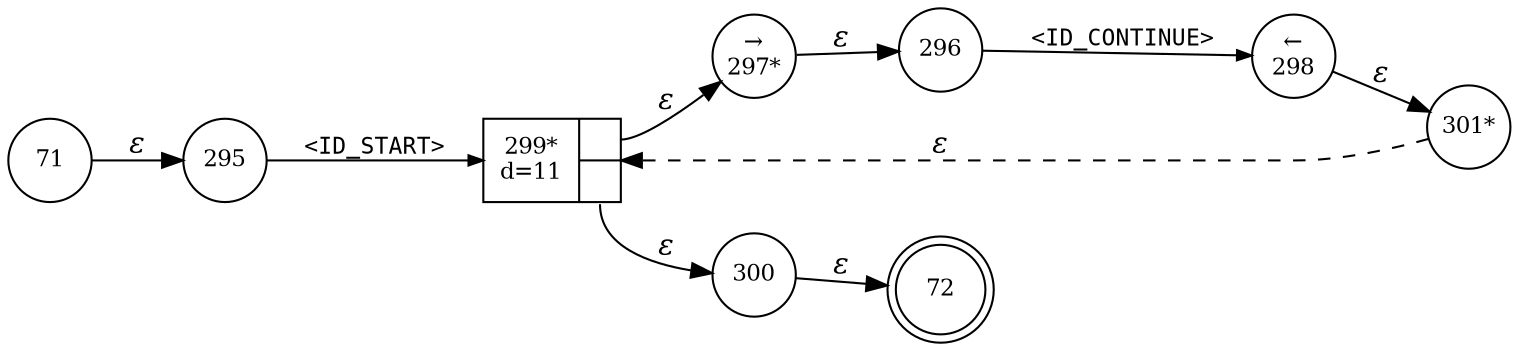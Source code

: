digraph ATN {
rankdir=LR;
s72[fontsize=11, label="72", shape=doublecircle, fixedsize=true, width=.6];
s71[fontsize=11,label="71", shape=circle, fixedsize=true, width=.55, peripheries=1];
s295[fontsize=11,label="295", shape=circle, fixedsize=true, width=.55, peripheries=1];
s296[fontsize=11,label="296", shape=circle, fixedsize=true, width=.55, peripheries=1];
s297[fontsize=11,label="&rarr;\n297*", shape=circle, fixedsize=true, width=.55, peripheries=1];
s298[fontsize=11,label="&larr;\n298", shape=circle, fixedsize=true, width=.55, peripheries=1];
s299[fontsize=11,label="{299*\nd=11|{<p0>|<p1>}}", shape=record, fixedsize=false, peripheries=1];
s300[fontsize=11,label="300", shape=circle, fixedsize=true, width=.55, peripheries=1];
s301[fontsize=11,label="301*", shape=circle, fixedsize=true, width=.55, peripheries=1];
s71 -> s295 [fontname="Times-Italic", label="&epsilon;"];
s295 -> s299 [fontsize=11, fontname="Courier", arrowsize=.7, label = "<ID_START>", arrowhead = normal];
s299:p0 -> s297 [fontname="Times-Italic", label="&epsilon;"];
s299:p1 -> s300 [fontname="Times-Italic", label="&epsilon;"];
s297 -> s296 [fontname="Times-Italic", label="&epsilon;"];
s300 -> s72 [fontname="Times-Italic", label="&epsilon;"];
s296 -> s298 [fontsize=11, fontname="Courier", arrowsize=.7, label = "<ID_CONTINUE>", arrowhead = normal];
s298 -> s301 [fontname="Times-Italic", label="&epsilon;"];
s301 -> s299 [fontname="Times-Italic", label="&epsilon;", style="dashed"];
}